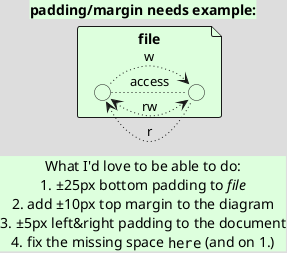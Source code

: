 {
  "sha1": "2qycqzeqclrss9im9c50581vh79yrm3",
  "insertion": {
    "when": "2024-05-30T20:48:20.074Z",
    "url": "https://forum.plantuml.net/3118/introduce-padding-setting?show=11394#c11394",
    "user": "plantuml@gmail.com"
  }
}
@startuml
skinparam useBetaStyle true
<style>
root {
  BackgroundColor #DFD
  Padding 0
  Margin 0
}

document {
  BackgroundColor #DDD
}

title {
  BackgroundColor #DFD
}
caption {
  BackgroundColor #DFD
}
</style>

title padding/margin needs example:
 
file "file\n" as package {
() " " as acc1
() " " as acc2
}

acc1 ~RIGHT~ acc2 : "access"
acc1 <~RIGHT~ acc2 : "r"
acc1 ~RIGHT~> acc2 : "w"
acc1 <~RIGHT~> acc2 : "rw"

caption
What I'd love to be able to do:
# ±25px bottom padding to //file//
# add ±10px top margin to the diagram
# ±5px left&right padding to the document
# fix the missing space ""here"" (and on 1.)
end caption
@enduml
